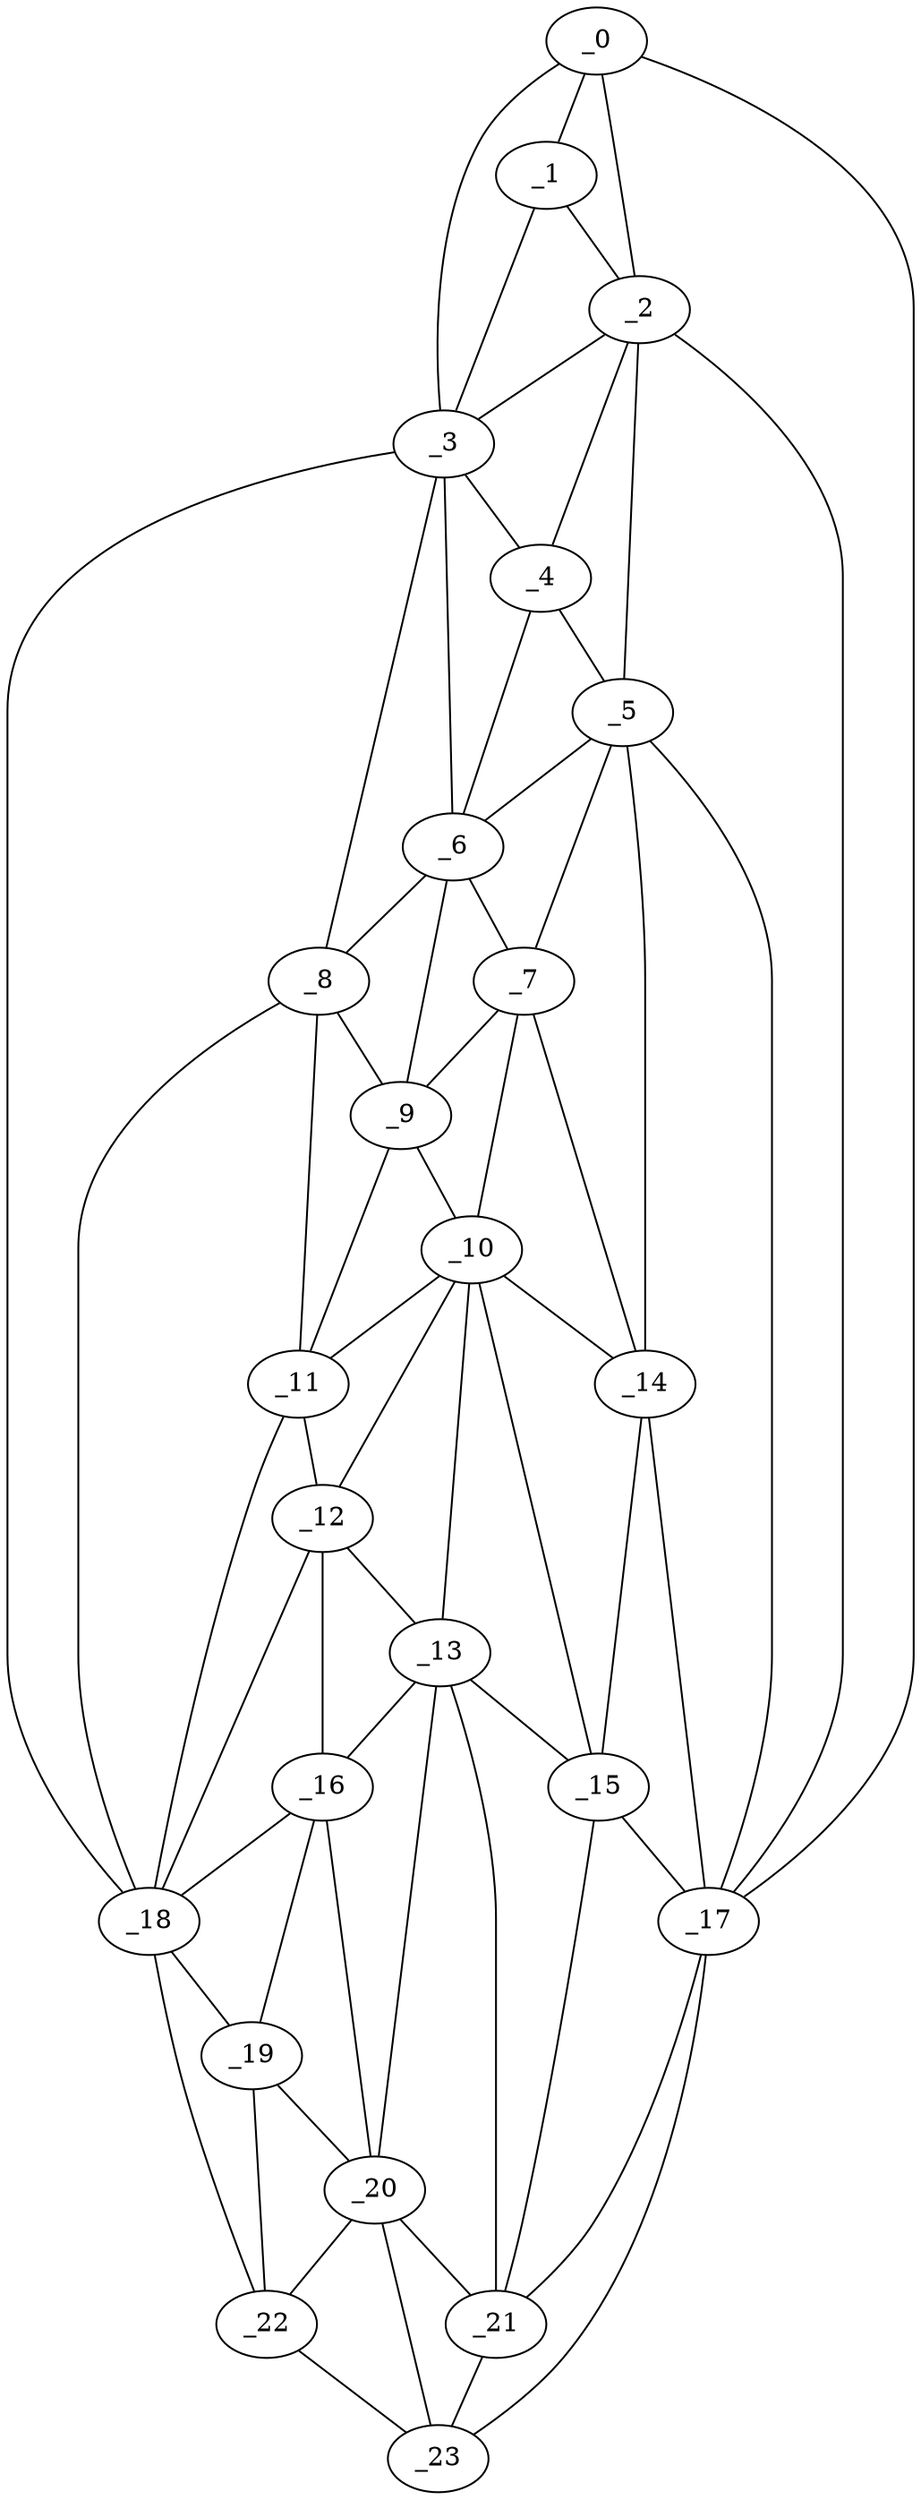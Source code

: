 graph "obj72__120.gxl" {
	_0	 [x=5,
		y=36];
	_1	 [x=17,
		y=37];
	_0 -- _1	 [valence=1];
	_2	 [x=17,
		y=40];
	_0 -- _2	 [valence=1];
	_3	 [x=33,
		y=29];
	_0 -- _3	 [valence=1];
	_17	 [x=109,
		y=93];
	_0 -- _17	 [valence=1];
	_1 -- _2	 [valence=2];
	_1 -- _3	 [valence=2];
	_2 -- _3	 [valence=2];
	_4	 [x=40,
		y=41];
	_2 -- _4	 [valence=2];
	_5	 [x=40,
		y=48];
	_2 -- _5	 [valence=2];
	_2 -- _17	 [valence=1];
	_3 -- _4	 [valence=2];
	_6	 [x=48,
		y=39];
	_3 -- _6	 [valence=1];
	_8	 [x=59,
		y=29];
	_3 -- _8	 [valence=1];
	_18	 [x=111,
		y=28];
	_3 -- _18	 [valence=1];
	_4 -- _5	 [valence=2];
	_4 -- _6	 [valence=2];
	_5 -- _6	 [valence=2];
	_7	 [x=56,
		y=49];
	_5 -- _7	 [valence=2];
	_14	 [x=101,
		y=82];
	_5 -- _14	 [valence=2];
	_5 -- _17	 [valence=2];
	_6 -- _7	 [valence=1];
	_6 -- _8	 [valence=2];
	_9	 [x=62,
		y=33];
	_6 -- _9	 [valence=2];
	_7 -- _9	 [valence=2];
	_10	 [x=64,
		y=47];
	_7 -- _10	 [valence=2];
	_7 -- _14	 [valence=2];
	_8 -- _9	 [valence=1];
	_11	 [x=67,
		y=29];
	_8 -- _11	 [valence=1];
	_8 -- _18	 [valence=2];
	_9 -- _10	 [valence=2];
	_9 -- _11	 [valence=2];
	_10 -- _11	 [valence=2];
	_12	 [x=79,
		y=32];
	_10 -- _12	 [valence=2];
	_13	 [x=87,
		y=39];
	_10 -- _13	 [valence=1];
	_10 -- _14	 [valence=2];
	_15	 [x=102,
		y=78];
	_10 -- _15	 [valence=2];
	_11 -- _12	 [valence=2];
	_11 -- _18	 [valence=2];
	_12 -- _13	 [valence=2];
	_16	 [x=106,
		y=34];
	_12 -- _16	 [valence=2];
	_12 -- _18	 [valence=1];
	_13 -- _15	 [valence=2];
	_13 -- _16	 [valence=1];
	_20	 [x=114,
		y=43];
	_13 -- _20	 [valence=2];
	_21	 [x=116,
		y=61];
	_13 -- _21	 [valence=2];
	_14 -- _15	 [valence=1];
	_14 -- _17	 [valence=2];
	_15 -- _17	 [valence=2];
	_15 -- _21	 [valence=2];
	_16 -- _18	 [valence=2];
	_19	 [x=113,
		y=38];
	_16 -- _19	 [valence=2];
	_16 -- _20	 [valence=2];
	_17 -- _21	 [valence=2];
	_23	 [x=126,
		y=50];
	_17 -- _23	 [valence=1];
	_18 -- _19	 [valence=1];
	_22	 [x=126,
		y=38];
	_18 -- _22	 [valence=1];
	_19 -- _20	 [valence=1];
	_19 -- _22	 [valence=2];
	_20 -- _21	 [valence=2];
	_20 -- _22	 [valence=1];
	_20 -- _23	 [valence=2];
	_21 -- _23	 [valence=1];
	_22 -- _23	 [valence=1];
}
